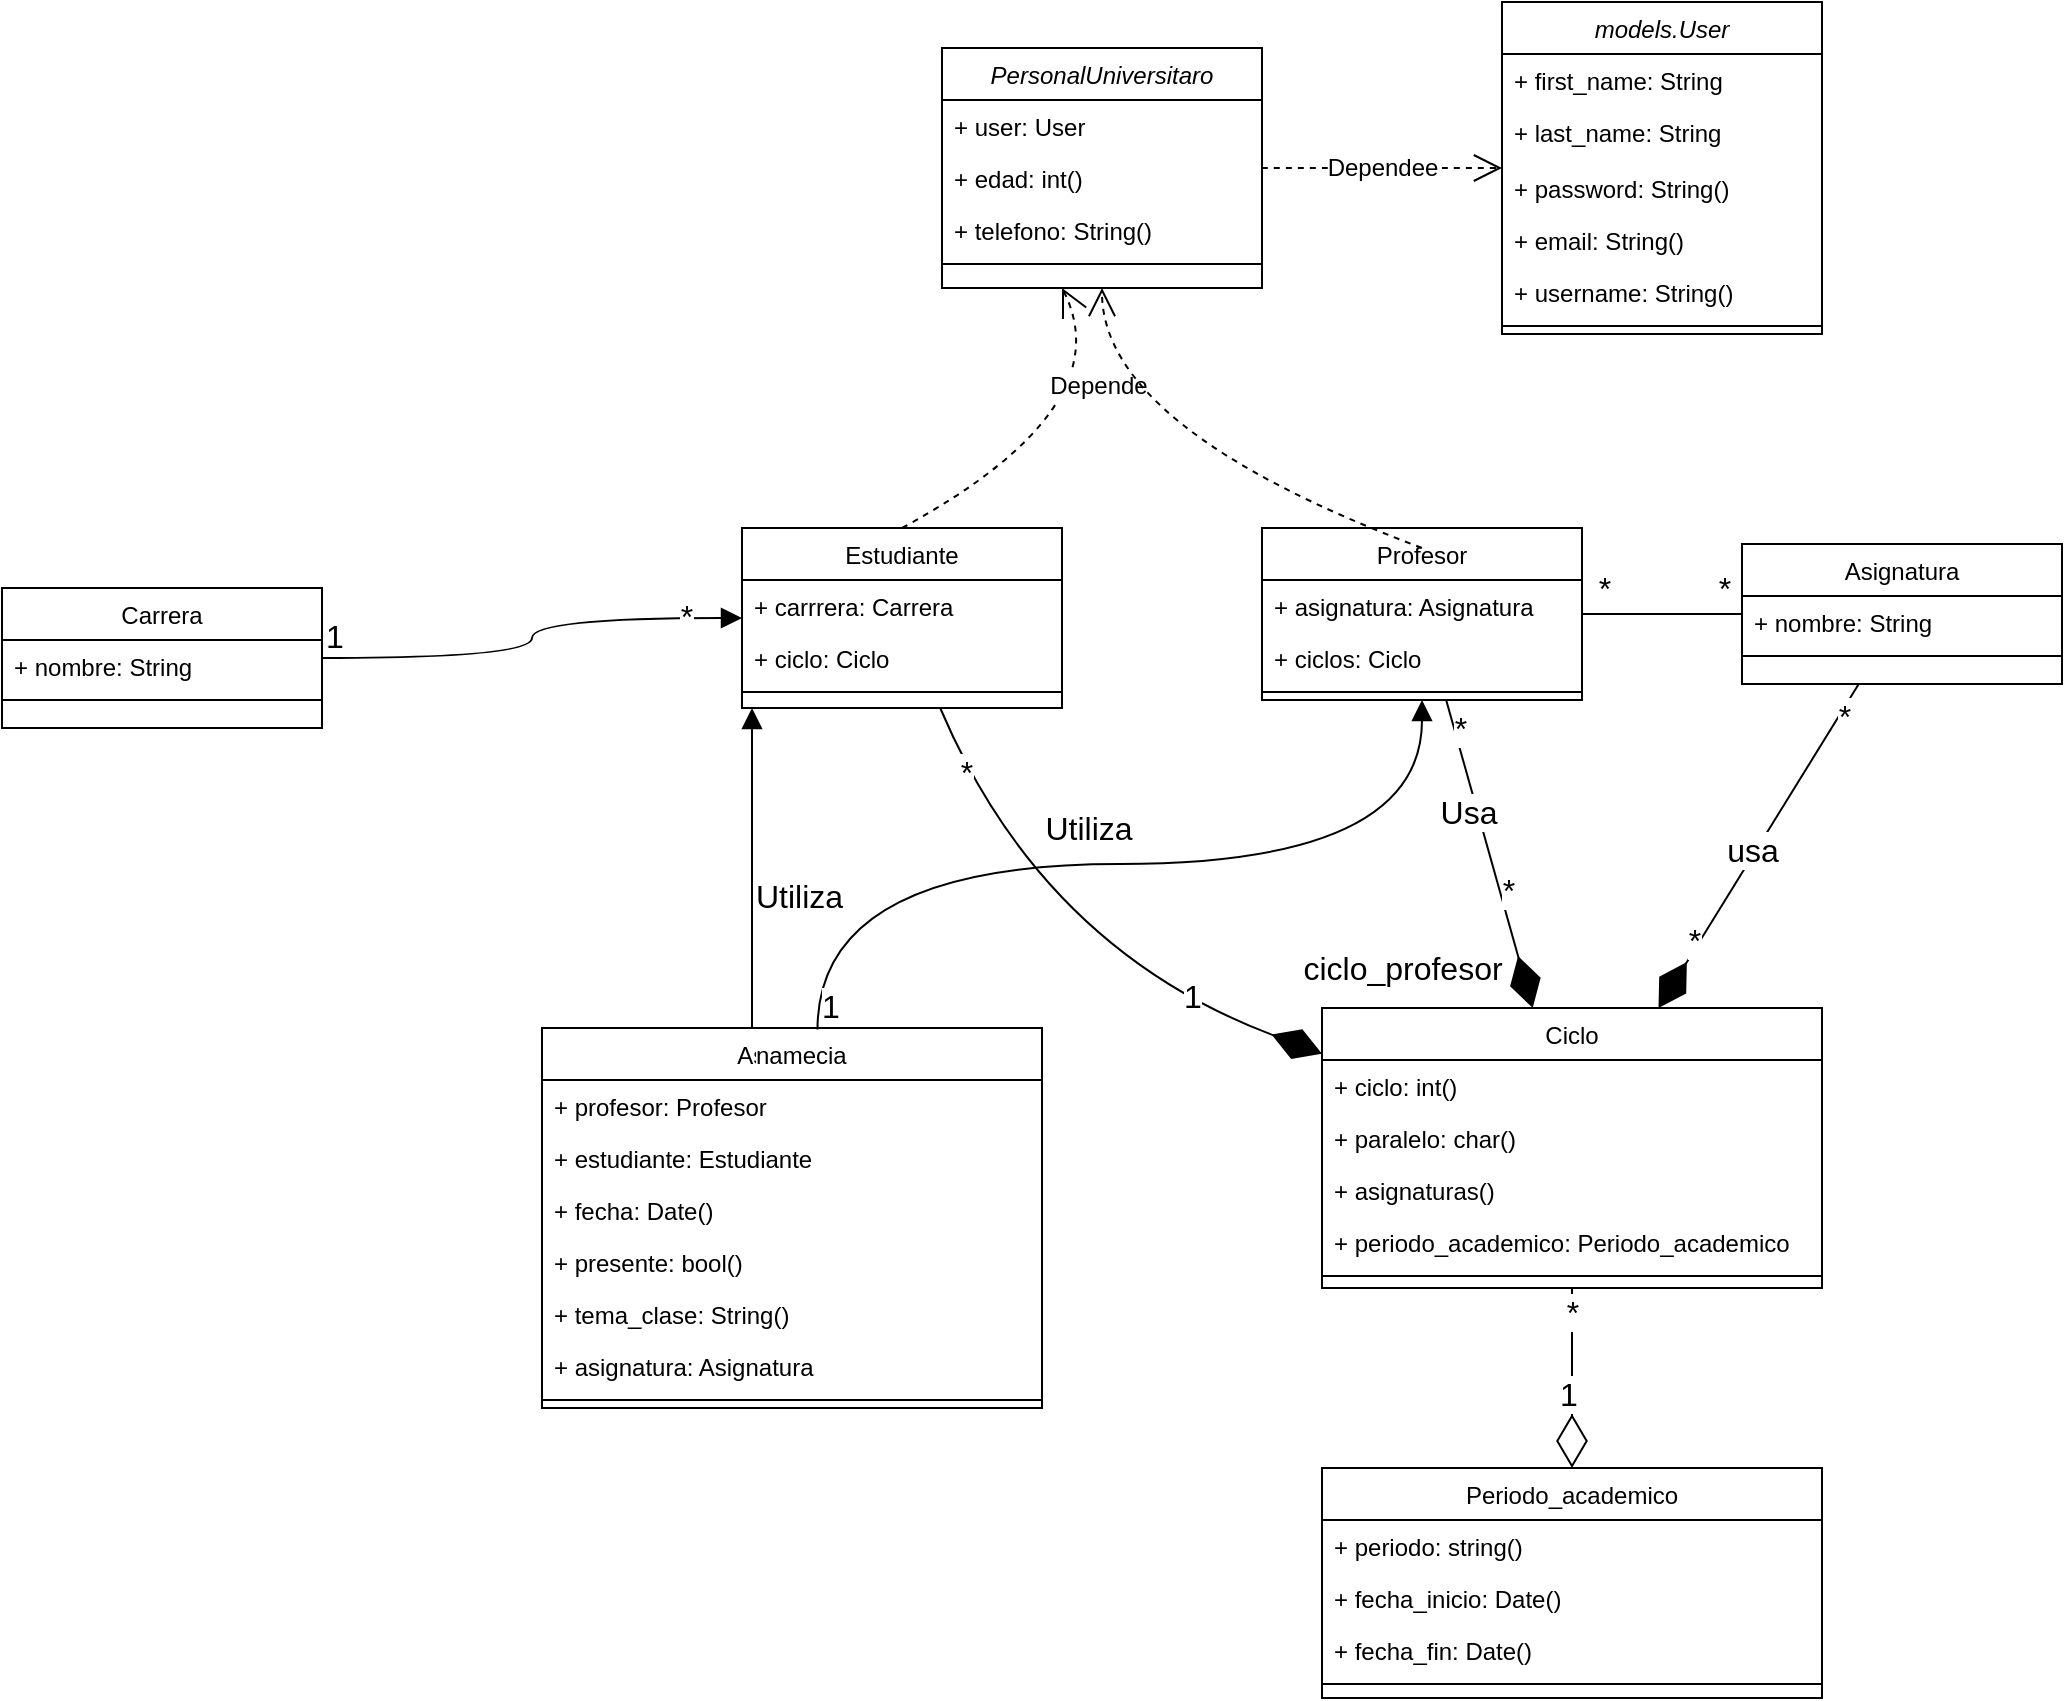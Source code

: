 <mxfile version="22.1.16" type="github">
  <diagram id="C5RBs43oDa-KdzZeNtuy" name="Page-1">
    <mxGraphModel dx="1867" dy="1245" grid="1" gridSize="10" guides="1" tooltips="1" connect="1" arrows="1" fold="1" page="1" pageScale="1" pageWidth="827" pageHeight="1169" math="0" shadow="0">
      <root>
        <mxCell id="WIyWlLk6GJQsqaUBKTNV-0" />
        <mxCell id="WIyWlLk6GJQsqaUBKTNV-1" parent="WIyWlLk6GJQsqaUBKTNV-0" />
        <mxCell id="zkfFHV4jXpPFQw0GAbJ--0" value="PersonalUniversitaro" style="swimlane;fontStyle=2;align=center;verticalAlign=top;childLayout=stackLayout;horizontal=1;startSize=26;horizontalStack=0;resizeParent=1;resizeLast=0;collapsible=1;marginBottom=0;rounded=0;shadow=0;strokeWidth=1;" parent="WIyWlLk6GJQsqaUBKTNV-1" vertex="1">
          <mxGeometry x="220" y="120" width="160" height="120" as="geometry">
            <mxRectangle x="230" y="140" width="160" height="26" as="alternateBounds" />
          </mxGeometry>
        </mxCell>
        <mxCell id="zkfFHV4jXpPFQw0GAbJ--1" value="+ user: User" style="text;align=left;verticalAlign=top;spacingLeft=4;spacingRight=4;overflow=hidden;rotatable=0;points=[[0,0.5],[1,0.5]];portConstraint=eastwest;" parent="zkfFHV4jXpPFQw0GAbJ--0" vertex="1">
          <mxGeometry y="26" width="160" height="26" as="geometry" />
        </mxCell>
        <mxCell id="zkfFHV4jXpPFQw0GAbJ--2" value="+ edad: int()" style="text;align=left;verticalAlign=top;spacingLeft=4;spacingRight=4;overflow=hidden;rotatable=0;points=[[0,0.5],[1,0.5]];portConstraint=eastwest;rounded=0;shadow=0;html=0;" parent="zkfFHV4jXpPFQw0GAbJ--0" vertex="1">
          <mxGeometry y="52" width="160" height="26" as="geometry" />
        </mxCell>
        <mxCell id="zkfFHV4jXpPFQw0GAbJ--3" value="+ telefono: String()" style="text;align=left;verticalAlign=top;spacingLeft=4;spacingRight=4;overflow=hidden;rotatable=0;points=[[0,0.5],[1,0.5]];portConstraint=eastwest;rounded=0;shadow=0;html=0;" parent="zkfFHV4jXpPFQw0GAbJ--0" vertex="1">
          <mxGeometry y="78" width="160" height="26" as="geometry" />
        </mxCell>
        <mxCell id="zkfFHV4jXpPFQw0GAbJ--4" value="" style="line;html=1;strokeWidth=1;align=left;verticalAlign=middle;spacingTop=-1;spacingLeft=3;spacingRight=3;rotatable=0;labelPosition=right;points=[];portConstraint=eastwest;" parent="zkfFHV4jXpPFQw0GAbJ--0" vertex="1">
          <mxGeometry y="104" width="160" height="8" as="geometry" />
        </mxCell>
        <mxCell id="zkfFHV4jXpPFQw0GAbJ--6" value="Estudiante" style="swimlane;fontStyle=0;align=center;verticalAlign=top;childLayout=stackLayout;horizontal=1;startSize=26;horizontalStack=0;resizeParent=1;resizeLast=0;collapsible=1;marginBottom=0;rounded=0;shadow=0;strokeWidth=1;" parent="WIyWlLk6GJQsqaUBKTNV-1" vertex="1">
          <mxGeometry x="120" y="360" width="160" height="90" as="geometry">
            <mxRectangle x="130" y="380" width="160" height="26" as="alternateBounds" />
          </mxGeometry>
        </mxCell>
        <mxCell id="zkfFHV4jXpPFQw0GAbJ--7" value="+ carrrera: Carrera" style="text;align=left;verticalAlign=top;spacingLeft=4;spacingRight=4;overflow=hidden;rotatable=0;points=[[0,0.5],[1,0.5]];portConstraint=eastwest;" parent="zkfFHV4jXpPFQw0GAbJ--6" vertex="1">
          <mxGeometry y="26" width="160" height="26" as="geometry" />
        </mxCell>
        <mxCell id="zkfFHV4jXpPFQw0GAbJ--8" value="+ ciclo: Ciclo" style="text;align=left;verticalAlign=top;spacingLeft=4;spacingRight=4;overflow=hidden;rotatable=0;points=[[0,0.5],[1,0.5]];portConstraint=eastwest;rounded=0;shadow=0;html=0;" parent="zkfFHV4jXpPFQw0GAbJ--6" vertex="1">
          <mxGeometry y="52" width="160" height="26" as="geometry" />
        </mxCell>
        <mxCell id="zkfFHV4jXpPFQw0GAbJ--9" value="" style="line;html=1;strokeWidth=1;align=left;verticalAlign=middle;spacingTop=-1;spacingLeft=3;spacingRight=3;rotatable=0;labelPosition=right;points=[];portConstraint=eastwest;" parent="zkfFHV4jXpPFQw0GAbJ--6" vertex="1">
          <mxGeometry y="78" width="160" height="8" as="geometry" />
        </mxCell>
        <mxCell id="zkfFHV4jXpPFQw0GAbJ--13" value="Profesor" style="swimlane;fontStyle=0;align=center;verticalAlign=top;childLayout=stackLayout;horizontal=1;startSize=26;horizontalStack=0;resizeParent=1;resizeLast=0;collapsible=1;marginBottom=0;rounded=0;shadow=0;strokeWidth=1;" parent="WIyWlLk6GJQsqaUBKTNV-1" vertex="1">
          <mxGeometry x="380" y="360" width="160" height="86" as="geometry">
            <mxRectangle x="340" y="380" width="170" height="26" as="alternateBounds" />
          </mxGeometry>
        </mxCell>
        <mxCell id="zkfFHV4jXpPFQw0GAbJ--14" value="+ asignatura: Asignatura" style="text;align=left;verticalAlign=top;spacingLeft=4;spacingRight=4;overflow=hidden;rotatable=0;points=[[0,0.5],[1,0.5]];portConstraint=eastwest;" parent="zkfFHV4jXpPFQw0GAbJ--13" vertex="1">
          <mxGeometry y="26" width="160" height="26" as="geometry" />
        </mxCell>
        <mxCell id="DfJTxvCbgvEAzxcpFvy_-15" value="+ ciclos: Ciclo" style="text;align=left;verticalAlign=top;spacingLeft=4;spacingRight=4;overflow=hidden;rotatable=0;points=[[0,0.5],[1,0.5]];portConstraint=eastwest;" vertex="1" parent="zkfFHV4jXpPFQw0GAbJ--13">
          <mxGeometry y="52" width="160" height="26" as="geometry" />
        </mxCell>
        <mxCell id="zkfFHV4jXpPFQw0GAbJ--15" value="" style="line;html=1;strokeWidth=1;align=left;verticalAlign=middle;spacingTop=-1;spacingLeft=3;spacingRight=3;rotatable=0;labelPosition=right;points=[];portConstraint=eastwest;" parent="zkfFHV4jXpPFQw0GAbJ--13" vertex="1">
          <mxGeometry y="78" width="160" height="8" as="geometry" />
        </mxCell>
        <mxCell id="zkfFHV4jXpPFQw0GAbJ--17" value="Asignatura" style="swimlane;fontStyle=0;align=center;verticalAlign=top;childLayout=stackLayout;horizontal=1;startSize=26;horizontalStack=0;resizeParent=1;resizeLast=0;collapsible=1;marginBottom=0;rounded=0;shadow=0;strokeWidth=1;" parent="WIyWlLk6GJQsqaUBKTNV-1" vertex="1">
          <mxGeometry x="620" y="368" width="160" height="70" as="geometry">
            <mxRectangle x="550" y="140" width="160" height="26" as="alternateBounds" />
          </mxGeometry>
        </mxCell>
        <mxCell id="zkfFHV4jXpPFQw0GAbJ--18" value="+ nombre: String" style="text;align=left;verticalAlign=top;spacingLeft=4;spacingRight=4;overflow=hidden;rotatable=0;points=[[0,0.5],[1,0.5]];portConstraint=eastwest;" parent="zkfFHV4jXpPFQw0GAbJ--17" vertex="1">
          <mxGeometry y="26" width="160" height="26" as="geometry" />
        </mxCell>
        <mxCell id="zkfFHV4jXpPFQw0GAbJ--23" value="" style="line;html=1;strokeWidth=1;align=left;verticalAlign=middle;spacingTop=-1;spacingLeft=3;spacingRight=3;rotatable=0;labelPosition=right;points=[];portConstraint=eastwest;" parent="zkfFHV4jXpPFQw0GAbJ--17" vertex="1">
          <mxGeometry y="52" width="160" height="8" as="geometry" />
        </mxCell>
        <mxCell id="DfJTxvCbgvEAzxcpFvy_-0" value="Carrera" style="swimlane;fontStyle=0;align=center;verticalAlign=top;childLayout=stackLayout;horizontal=1;startSize=26;horizontalStack=0;resizeParent=1;resizeLast=0;collapsible=1;marginBottom=0;rounded=0;shadow=0;strokeWidth=1;" vertex="1" parent="WIyWlLk6GJQsqaUBKTNV-1">
          <mxGeometry x="-250" y="390" width="160" height="70" as="geometry">
            <mxRectangle x="550" y="140" width="160" height="26" as="alternateBounds" />
          </mxGeometry>
        </mxCell>
        <mxCell id="DfJTxvCbgvEAzxcpFvy_-1" value="+ nombre: String" style="text;align=left;verticalAlign=top;spacingLeft=4;spacingRight=4;overflow=hidden;rotatable=0;points=[[0,0.5],[1,0.5]];portConstraint=eastwest;" vertex="1" parent="DfJTxvCbgvEAzxcpFvy_-0">
          <mxGeometry y="26" width="160" height="26" as="geometry" />
        </mxCell>
        <mxCell id="DfJTxvCbgvEAzxcpFvy_-2" value="" style="line;html=1;strokeWidth=1;align=left;verticalAlign=middle;spacingTop=-1;spacingLeft=3;spacingRight=3;rotatable=0;labelPosition=right;points=[];portConstraint=eastwest;" vertex="1" parent="DfJTxvCbgvEAzxcpFvy_-0">
          <mxGeometry y="52" width="160" height="8" as="geometry" />
        </mxCell>
        <mxCell id="DfJTxvCbgvEAzxcpFvy_-3" value="Ciclo" style="swimlane;fontStyle=0;align=center;verticalAlign=top;childLayout=stackLayout;horizontal=1;startSize=26;horizontalStack=0;resizeParent=1;resizeLast=0;collapsible=1;marginBottom=0;rounded=0;shadow=0;strokeWidth=1;" vertex="1" parent="WIyWlLk6GJQsqaUBKTNV-1">
          <mxGeometry x="410" y="600" width="250" height="140" as="geometry">
            <mxRectangle x="550" y="140" width="160" height="26" as="alternateBounds" />
          </mxGeometry>
        </mxCell>
        <mxCell id="DfJTxvCbgvEAzxcpFvy_-4" value="+ ciclo: int()" style="text;align=left;verticalAlign=top;spacingLeft=4;spacingRight=4;overflow=hidden;rotatable=0;points=[[0,0.5],[1,0.5]];portConstraint=eastwest;" vertex="1" parent="DfJTxvCbgvEAzxcpFvy_-3">
          <mxGeometry y="26" width="250" height="26" as="geometry" />
        </mxCell>
        <mxCell id="DfJTxvCbgvEAzxcpFvy_-6" value="+ paralelo: char()" style="text;align=left;verticalAlign=top;spacingLeft=4;spacingRight=4;overflow=hidden;rotatable=0;points=[[0,0.5],[1,0.5]];portConstraint=eastwest;" vertex="1" parent="DfJTxvCbgvEAzxcpFvy_-3">
          <mxGeometry y="52" width="250" height="26" as="geometry" />
        </mxCell>
        <mxCell id="DfJTxvCbgvEAzxcpFvy_-8" value="+ asignaturas()" style="text;align=left;verticalAlign=top;spacingLeft=4;spacingRight=4;overflow=hidden;rotatable=0;points=[[0,0.5],[1,0.5]];portConstraint=eastwest;" vertex="1" parent="DfJTxvCbgvEAzxcpFvy_-3">
          <mxGeometry y="78" width="250" height="26" as="geometry" />
        </mxCell>
        <mxCell id="DfJTxvCbgvEAzxcpFvy_-7" value="+ periodo_academico: Periodo_academico" style="text;align=left;verticalAlign=top;spacingLeft=4;spacingRight=4;overflow=hidden;rotatable=0;points=[[0,0.5],[1,0.5]];portConstraint=eastwest;" vertex="1" parent="DfJTxvCbgvEAzxcpFvy_-3">
          <mxGeometry y="104" width="250" height="26" as="geometry" />
        </mxCell>
        <mxCell id="DfJTxvCbgvEAzxcpFvy_-5" value="" style="line;html=1;strokeWidth=1;align=left;verticalAlign=middle;spacingTop=-1;spacingLeft=3;spacingRight=3;rotatable=0;labelPosition=right;points=[];portConstraint=eastwest;" vertex="1" parent="DfJTxvCbgvEAzxcpFvy_-3">
          <mxGeometry y="130" width="250" height="8" as="geometry" />
        </mxCell>
        <mxCell id="DfJTxvCbgvEAzxcpFvy_-9" value="Periodo_academico" style="swimlane;fontStyle=0;align=center;verticalAlign=top;childLayout=stackLayout;horizontal=1;startSize=26;horizontalStack=0;resizeParent=1;resizeLast=0;collapsible=1;marginBottom=0;rounded=0;shadow=0;strokeWidth=1;" vertex="1" parent="WIyWlLk6GJQsqaUBKTNV-1">
          <mxGeometry x="410" y="830" width="250" height="115" as="geometry">
            <mxRectangle x="550" y="140" width="160" height="26" as="alternateBounds" />
          </mxGeometry>
        </mxCell>
        <mxCell id="DfJTxvCbgvEAzxcpFvy_-10" value="+ periodo: string()" style="text;align=left;verticalAlign=top;spacingLeft=4;spacingRight=4;overflow=hidden;rotatable=0;points=[[0,0.5],[1,0.5]];portConstraint=eastwest;" vertex="1" parent="DfJTxvCbgvEAzxcpFvy_-9">
          <mxGeometry y="26" width="250" height="26" as="geometry" />
        </mxCell>
        <mxCell id="DfJTxvCbgvEAzxcpFvy_-11" value="+ fecha_inicio: Date()" style="text;align=left;verticalAlign=top;spacingLeft=4;spacingRight=4;overflow=hidden;rotatable=0;points=[[0,0.5],[1,0.5]];portConstraint=eastwest;" vertex="1" parent="DfJTxvCbgvEAzxcpFvy_-9">
          <mxGeometry y="52" width="250" height="26" as="geometry" />
        </mxCell>
        <mxCell id="DfJTxvCbgvEAzxcpFvy_-12" value="+ fecha_fin: Date()" style="text;align=left;verticalAlign=top;spacingLeft=4;spacingRight=4;overflow=hidden;rotatable=0;points=[[0,0.5],[1,0.5]];portConstraint=eastwest;" vertex="1" parent="DfJTxvCbgvEAzxcpFvy_-9">
          <mxGeometry y="78" width="250" height="26" as="geometry" />
        </mxCell>
        <mxCell id="DfJTxvCbgvEAzxcpFvy_-14" value="" style="line;html=1;strokeWidth=1;align=left;verticalAlign=middle;spacingTop=-1;spacingLeft=3;spacingRight=3;rotatable=0;labelPosition=right;points=[];portConstraint=eastwest;" vertex="1" parent="DfJTxvCbgvEAzxcpFvy_-9">
          <mxGeometry y="104" width="250" height="8" as="geometry" />
        </mxCell>
        <mxCell id="DfJTxvCbgvEAzxcpFvy_-16" value="Asistencia" style="swimlane;fontStyle=0;align=center;verticalAlign=top;childLayout=stackLayout;horizontal=1;startSize=26;horizontalStack=0;resizeParent=1;resizeLast=0;collapsible=1;marginBottom=0;rounded=0;shadow=0;strokeWidth=1;" vertex="1" parent="WIyWlLk6GJQsqaUBKTNV-1">
          <mxGeometry x="20" y="610" width="250" height="190" as="geometry">
            <mxRectangle x="550" y="140" width="160" height="26" as="alternateBounds" />
          </mxGeometry>
        </mxCell>
        <mxCell id="DfJTxvCbgvEAzxcpFvy_-17" value="+ profesor: Profesor" style="text;align=left;verticalAlign=top;spacingLeft=4;spacingRight=4;overflow=hidden;rotatable=0;points=[[0,0.5],[1,0.5]];portConstraint=eastwest;" vertex="1" parent="DfJTxvCbgvEAzxcpFvy_-16">
          <mxGeometry y="26" width="250" height="26" as="geometry" />
        </mxCell>
        <mxCell id="DfJTxvCbgvEAzxcpFvy_-18" value="+ estudiante: Estudiante" style="text;align=left;verticalAlign=top;spacingLeft=4;spacingRight=4;overflow=hidden;rotatable=0;points=[[0,0.5],[1,0.5]];portConstraint=eastwest;" vertex="1" parent="DfJTxvCbgvEAzxcpFvy_-16">
          <mxGeometry y="52" width="250" height="26" as="geometry" />
        </mxCell>
        <mxCell id="DfJTxvCbgvEAzxcpFvy_-19" value="+ fecha: Date()" style="text;align=left;verticalAlign=top;spacingLeft=4;spacingRight=4;overflow=hidden;rotatable=0;points=[[0,0.5],[1,0.5]];portConstraint=eastwest;" vertex="1" parent="DfJTxvCbgvEAzxcpFvy_-16">
          <mxGeometry y="78" width="250" height="26" as="geometry" />
        </mxCell>
        <mxCell id="DfJTxvCbgvEAzxcpFvy_-21" value="+ presente: bool()" style="text;align=left;verticalAlign=top;spacingLeft=4;spacingRight=4;overflow=hidden;rotatable=0;points=[[0,0.5],[1,0.5]];portConstraint=eastwest;" vertex="1" parent="DfJTxvCbgvEAzxcpFvy_-16">
          <mxGeometry y="104" width="250" height="26" as="geometry" />
        </mxCell>
        <mxCell id="DfJTxvCbgvEAzxcpFvy_-22" value="+ tema_clase: String()" style="text;align=left;verticalAlign=top;spacingLeft=4;spacingRight=4;overflow=hidden;rotatable=0;points=[[0,0.5],[1,0.5]];portConstraint=eastwest;" vertex="1" parent="DfJTxvCbgvEAzxcpFvy_-16">
          <mxGeometry y="130" width="250" height="26" as="geometry" />
        </mxCell>
        <mxCell id="DfJTxvCbgvEAzxcpFvy_-23" value="+ asignatura: Asignatura" style="text;align=left;verticalAlign=top;spacingLeft=4;spacingRight=4;overflow=hidden;rotatable=0;points=[[0,0.5],[1,0.5]];portConstraint=eastwest;" vertex="1" parent="DfJTxvCbgvEAzxcpFvy_-16">
          <mxGeometry y="156" width="250" height="26" as="geometry" />
        </mxCell>
        <mxCell id="DfJTxvCbgvEAzxcpFvy_-20" value="" style="line;html=1;strokeWidth=1;align=left;verticalAlign=middle;spacingTop=-1;spacingLeft=3;spacingRight=3;rotatable=0;labelPosition=right;points=[];portConstraint=eastwest;" vertex="1" parent="DfJTxvCbgvEAzxcpFvy_-16">
          <mxGeometry y="182" width="250" height="8" as="geometry" />
        </mxCell>
        <mxCell id="DfJTxvCbgvEAzxcpFvy_-34" value="" style="endArrow=none;html=1;rounded=0;fontSize=12;startSize=8;endSize=8;curved=1;" edge="1" parent="WIyWlLk6GJQsqaUBKTNV-1" source="zkfFHV4jXpPFQw0GAbJ--13" target="zkfFHV4jXpPFQw0GAbJ--17">
          <mxGeometry width="50" height="50" relative="1" as="geometry">
            <mxPoint x="510" y="530" as="sourcePoint" />
            <mxPoint x="560" y="480" as="targetPoint" />
          </mxGeometry>
        </mxCell>
        <mxCell id="DfJTxvCbgvEAzxcpFvy_-83" value="*" style="edgeLabel;html=1;align=center;verticalAlign=middle;resizable=0;points=[];fontSize=16;" vertex="1" connectable="0" parent="DfJTxvCbgvEAzxcpFvy_-34">
          <mxGeometry x="0.308" y="-2" relative="1" as="geometry">
            <mxPoint x="18" y="-15" as="offset" />
          </mxGeometry>
        </mxCell>
        <mxCell id="DfJTxvCbgvEAzxcpFvy_-84" value="*" style="edgeLabel;html=1;align=center;verticalAlign=middle;resizable=0;points=[];fontSize=16;" vertex="1" connectable="0" parent="DfJTxvCbgvEAzxcpFvy_-34">
          <mxGeometry x="-0.731" relative="1" as="geometry">
            <mxPoint y="-13" as="offset" />
          </mxGeometry>
        </mxCell>
        <mxCell id="DfJTxvCbgvEAzxcpFvy_-45" value="" style="endArrow=diamondThin;endFill=1;endSize=24;html=1;rounded=0;fontSize=12;curved=1;" edge="1" parent="WIyWlLk6GJQsqaUBKTNV-1" source="zkfFHV4jXpPFQw0GAbJ--6" target="DfJTxvCbgvEAzxcpFvy_-3">
          <mxGeometry width="160" relative="1" as="geometry">
            <mxPoint x="370" y="580" as="sourcePoint" />
            <mxPoint x="530" y="580" as="targetPoint" />
            <Array as="points">
              <mxPoint x="270" y="570" />
            </Array>
          </mxGeometry>
        </mxCell>
        <mxCell id="DfJTxvCbgvEAzxcpFvy_-50" value="*" style="edgeLabel;html=1;align=center;verticalAlign=middle;resizable=0;points=[];fontSize=16;" vertex="1" connectable="0" parent="DfJTxvCbgvEAzxcpFvy_-45">
          <mxGeometry x="-0.754" y="-1" relative="1" as="geometry">
            <mxPoint as="offset" />
          </mxGeometry>
        </mxCell>
        <mxCell id="DfJTxvCbgvEAzxcpFvy_-51" value="1" style="edgeLabel;html=1;align=center;verticalAlign=middle;resizable=0;points=[];fontSize=16;" vertex="1" connectable="0" parent="DfJTxvCbgvEAzxcpFvy_-45">
          <mxGeometry x="0.488" y="5" relative="1" as="geometry">
            <mxPoint y="1" as="offset" />
          </mxGeometry>
        </mxCell>
        <mxCell id="DfJTxvCbgvEAzxcpFvy_-46" value="" style="endArrow=diamondThin;endFill=1;endSize=24;html=1;rounded=0;fontSize=12;curved=1;" edge="1" parent="WIyWlLk6GJQsqaUBKTNV-1" source="zkfFHV4jXpPFQw0GAbJ--13" target="DfJTxvCbgvEAzxcpFvy_-3">
          <mxGeometry width="160" relative="1" as="geometry">
            <mxPoint x="370" y="580" as="sourcePoint" />
            <mxPoint x="530" y="580" as="targetPoint" />
          </mxGeometry>
        </mxCell>
        <mxCell id="DfJTxvCbgvEAzxcpFvy_-47" value="*" style="edgeLabel;html=1;align=center;verticalAlign=middle;resizable=0;points=[];fontSize=16;" vertex="1" connectable="0" parent="DfJTxvCbgvEAzxcpFvy_-46">
          <mxGeometry x="-0.81" y="3" relative="1" as="geometry">
            <mxPoint as="offset" />
          </mxGeometry>
        </mxCell>
        <mxCell id="DfJTxvCbgvEAzxcpFvy_-48" value="*&lt;br&gt;" style="edgeLabel;html=1;align=center;verticalAlign=middle;resizable=0;points=[];fontSize=16;" vertex="1" connectable="0" parent="DfJTxvCbgvEAzxcpFvy_-46">
          <mxGeometry x="0.057" y="1" relative="1" as="geometry">
            <mxPoint x="7" y="14" as="offset" />
          </mxGeometry>
        </mxCell>
        <mxCell id="DfJTxvCbgvEAzxcpFvy_-49" value="Usa&lt;br&gt;" style="edgeLabel;html=1;align=center;verticalAlign=middle;resizable=0;points=[];fontSize=16;" vertex="1" connectable="0" parent="DfJTxvCbgvEAzxcpFvy_-46">
          <mxGeometry x="-0.425" y="-2" relative="1" as="geometry">
            <mxPoint y="11" as="offset" />
          </mxGeometry>
        </mxCell>
        <mxCell id="DfJTxvCbgvEAzxcpFvy_-52" value="" style="endArrow=diamondThin;endFill=1;endSize=24;html=1;rounded=0;fontSize=12;curved=1;" edge="1" parent="WIyWlLk6GJQsqaUBKTNV-1" source="zkfFHV4jXpPFQw0GAbJ--17" target="DfJTxvCbgvEAzxcpFvy_-3">
          <mxGeometry width="160" relative="1" as="geometry">
            <mxPoint x="460" y="530" as="sourcePoint" />
            <mxPoint x="620" y="530" as="targetPoint" />
          </mxGeometry>
        </mxCell>
        <mxCell id="DfJTxvCbgvEAzxcpFvy_-53" value="*" style="edgeLabel;html=1;align=center;verticalAlign=middle;resizable=0;points=[];fontSize=16;" vertex="1" connectable="0" parent="DfJTxvCbgvEAzxcpFvy_-52">
          <mxGeometry x="0.593" y="-3" relative="1" as="geometry">
            <mxPoint as="offset" />
          </mxGeometry>
        </mxCell>
        <mxCell id="DfJTxvCbgvEAzxcpFvy_-54" value="*&lt;br&gt;" style="edgeLabel;html=1;align=center;verticalAlign=middle;resizable=0;points=[];fontSize=16;" vertex="1" connectable="0" parent="DfJTxvCbgvEAzxcpFvy_-52">
          <mxGeometry x="-0.821" y="2" relative="1" as="geometry">
            <mxPoint as="offset" />
          </mxGeometry>
        </mxCell>
        <mxCell id="DfJTxvCbgvEAzxcpFvy_-55" value="usa" style="edgeLabel;html=1;align=center;verticalAlign=middle;resizable=0;points=[];fontSize=16;" vertex="1" connectable="0" parent="DfJTxvCbgvEAzxcpFvy_-52">
          <mxGeometry x="0.035" y="-2" relative="1" as="geometry">
            <mxPoint as="offset" />
          </mxGeometry>
        </mxCell>
        <mxCell id="DfJTxvCbgvEAzxcpFvy_-85" value="ciclo_profesor" style="edgeLabel;html=1;align=center;verticalAlign=middle;resizable=0;points=[];fontSize=16;" vertex="1" connectable="0" parent="DfJTxvCbgvEAzxcpFvy_-52">
          <mxGeometry x="0.443" y="2" relative="1" as="geometry">
            <mxPoint x="-158" y="24" as="offset" />
          </mxGeometry>
        </mxCell>
        <mxCell id="DfJTxvCbgvEAzxcpFvy_-56" value="Utiliza" style="edgeLabel;html=1;align=center;verticalAlign=middle;resizable=0;points=[];fontSize=16;" vertex="1" connectable="0" parent="WIyWlLk6GJQsqaUBKTNV-1">
          <mxGeometry x="440.004" y="489.998" as="geometry">
            <mxPoint x="-147" y="20" as="offset" />
          </mxGeometry>
        </mxCell>
        <mxCell id="DfJTxvCbgvEAzxcpFvy_-57" value="" style="endArrow=diamondThin;endFill=0;endSize=24;html=1;rounded=0;fontSize=12;curved=1;" edge="1" parent="WIyWlLk6GJQsqaUBKTNV-1" source="DfJTxvCbgvEAzxcpFvy_-3" target="DfJTxvCbgvEAzxcpFvy_-9">
          <mxGeometry width="160" relative="1" as="geometry">
            <mxPoint x="530" y="620" as="sourcePoint" />
            <mxPoint x="690" y="620" as="targetPoint" />
          </mxGeometry>
        </mxCell>
        <mxCell id="DfJTxvCbgvEAzxcpFvy_-58" value="1" style="edgeLabel;html=1;align=center;verticalAlign=middle;resizable=0;points=[];fontSize=16;" vertex="1" connectable="0" parent="DfJTxvCbgvEAzxcpFvy_-57">
          <mxGeometry x="0.179" y="-2" relative="1" as="geometry">
            <mxPoint as="offset" />
          </mxGeometry>
        </mxCell>
        <mxCell id="DfJTxvCbgvEAzxcpFvy_-59" value="*&lt;br&gt;" style="edgeLabel;html=1;align=center;verticalAlign=middle;resizable=0;points=[];fontSize=16;" vertex="1" connectable="0" parent="DfJTxvCbgvEAzxcpFvy_-57">
          <mxGeometry x="-0.728" relative="1" as="geometry">
            <mxPoint as="offset" />
          </mxGeometry>
        </mxCell>
        <mxCell id="DfJTxvCbgvEAzxcpFvy_-62" value="Depende&lt;br&gt;" style="endArrow=open;endSize=12;dashed=1;html=1;rounded=0;fontSize=12;curved=1;exitX=0.5;exitY=0;exitDx=0;exitDy=0;" edge="1" parent="WIyWlLk6GJQsqaUBKTNV-1" source="zkfFHV4jXpPFQw0GAbJ--6">
          <mxGeometry x="0.463" y="6" width="160" relative="1" as="geometry">
            <mxPoint x="170" y="490" as="sourcePoint" />
            <mxPoint x="280" y="240" as="targetPoint" />
            <Array as="points">
              <mxPoint x="310" y="300" />
            </Array>
            <mxPoint as="offset" />
          </mxGeometry>
        </mxCell>
        <mxCell id="DfJTxvCbgvEAzxcpFvy_-64" value="" style="endArrow=open;endSize=12;dashed=1;html=1;rounded=0;fontSize=12;curved=1;entryX=0.5;entryY=1;entryDx=0;entryDy=0;exitX=0.5;exitY=0.116;exitDx=0;exitDy=0;exitPerimeter=0;" edge="1" parent="WIyWlLk6GJQsqaUBKTNV-1" source="zkfFHV4jXpPFQw0GAbJ--13" target="zkfFHV4jXpPFQw0GAbJ--0">
          <mxGeometry width="160" relative="1" as="geometry">
            <mxPoint x="170" y="490" as="sourcePoint" />
            <mxPoint x="330" y="490" as="targetPoint" />
            <Array as="points">
              <mxPoint x="300" y="310" />
            </Array>
          </mxGeometry>
        </mxCell>
        <mxCell id="DfJTxvCbgvEAzxcpFvy_-65" value="models.User" style="swimlane;fontStyle=2;align=center;verticalAlign=top;childLayout=stackLayout;horizontal=1;startSize=26;horizontalStack=0;resizeParent=1;resizeLast=0;collapsible=1;marginBottom=0;rounded=0;shadow=0;strokeWidth=1;" vertex="1" parent="WIyWlLk6GJQsqaUBKTNV-1">
          <mxGeometry x="500" y="97" width="160" height="166" as="geometry">
            <mxRectangle x="230" y="140" width="160" height="26" as="alternateBounds" />
          </mxGeometry>
        </mxCell>
        <mxCell id="DfJTxvCbgvEAzxcpFvy_-66" value="+ first_name: String" style="text;align=left;verticalAlign=top;spacingLeft=4;spacingRight=4;overflow=hidden;rotatable=0;points=[[0,0.5],[1,0.5]];portConstraint=eastwest;" vertex="1" parent="DfJTxvCbgvEAzxcpFvy_-65">
          <mxGeometry y="26" width="160" height="26" as="geometry" />
        </mxCell>
        <mxCell id="DfJTxvCbgvEAzxcpFvy_-67" value="+ last_name: String" style="text;align=left;verticalAlign=top;spacingLeft=4;spacingRight=4;overflow=hidden;rotatable=0;points=[[0,0.5],[1,0.5]];portConstraint=eastwest;rounded=0;shadow=0;html=0;" vertex="1" parent="DfJTxvCbgvEAzxcpFvy_-65">
          <mxGeometry y="52" width="160" height="28" as="geometry" />
        </mxCell>
        <mxCell id="DfJTxvCbgvEAzxcpFvy_-68" value="+ password: String()" style="text;align=left;verticalAlign=top;spacingLeft=4;spacingRight=4;overflow=hidden;rotatable=0;points=[[0,0.5],[1,0.5]];portConstraint=eastwest;rounded=0;shadow=0;html=0;" vertex="1" parent="DfJTxvCbgvEAzxcpFvy_-65">
          <mxGeometry y="80" width="160" height="26" as="geometry" />
        </mxCell>
        <mxCell id="DfJTxvCbgvEAzxcpFvy_-70" value="+ email: String()" style="text;align=left;verticalAlign=top;spacingLeft=4;spacingRight=4;overflow=hidden;rotatable=0;points=[[0,0.5],[1,0.5]];portConstraint=eastwest;rounded=0;shadow=0;html=0;" vertex="1" parent="DfJTxvCbgvEAzxcpFvy_-65">
          <mxGeometry y="106" width="160" height="26" as="geometry" />
        </mxCell>
        <mxCell id="DfJTxvCbgvEAzxcpFvy_-71" value="+ username: String()" style="text;align=left;verticalAlign=top;spacingLeft=4;spacingRight=4;overflow=hidden;rotatable=0;points=[[0,0.5],[1,0.5]];portConstraint=eastwest;rounded=0;shadow=0;html=0;" vertex="1" parent="DfJTxvCbgvEAzxcpFvy_-65">
          <mxGeometry y="132" width="160" height="26" as="geometry" />
        </mxCell>
        <mxCell id="DfJTxvCbgvEAzxcpFvy_-69" value="" style="line;html=1;strokeWidth=1;align=left;verticalAlign=middle;spacingTop=-1;spacingLeft=3;spacingRight=3;rotatable=0;labelPosition=right;points=[];portConstraint=eastwest;" vertex="1" parent="DfJTxvCbgvEAzxcpFvy_-65">
          <mxGeometry y="158" width="160" height="8" as="geometry" />
        </mxCell>
        <mxCell id="DfJTxvCbgvEAzxcpFvy_-74" value="Dependee" style="endArrow=open;endSize=12;dashed=1;html=1;rounded=0;fontSize=12;curved=1;" edge="1" parent="WIyWlLk6GJQsqaUBKTNV-1" source="zkfFHV4jXpPFQw0GAbJ--0" target="DfJTxvCbgvEAzxcpFvy_-65">
          <mxGeometry width="160" relative="1" as="geometry">
            <mxPoint x="330" y="40" as="sourcePoint" />
            <mxPoint x="490" y="40" as="targetPoint" />
          </mxGeometry>
        </mxCell>
        <mxCell id="DfJTxvCbgvEAzxcpFvy_-75" value="name" style="endArrow=block;endFill=1;html=1;edgeStyle=orthogonalEdgeStyle;align=left;verticalAlign=top;rounded=0;fontSize=12;startSize=8;endSize=8;curved=1;" edge="1" parent="WIyWlLk6GJQsqaUBKTNV-1" source="DfJTxvCbgvEAzxcpFvy_-16" target="zkfFHV4jXpPFQw0GAbJ--6">
          <mxGeometry x="-1" relative="1" as="geometry">
            <mxPoint x="20" y="400" as="sourcePoint" />
            <mxPoint x="180" y="400" as="targetPoint" />
            <Array as="points">
              <mxPoint x="125" y="490" />
              <mxPoint x="125" y="490" />
            </Array>
          </mxGeometry>
        </mxCell>
        <mxCell id="DfJTxvCbgvEAzxcpFvy_-76" value="Utiliza" style="edgeLabel;resizable=0;html=1;align=left;verticalAlign=bottom;fontSize=16;" connectable="0" vertex="1" parent="DfJTxvCbgvEAzxcpFvy_-75">
          <mxGeometry x="-1" relative="1" as="geometry">
            <mxPoint y="-55" as="offset" />
          </mxGeometry>
        </mxCell>
        <mxCell id="DfJTxvCbgvEAzxcpFvy_-77" value="" style="endArrow=block;endFill=1;html=1;edgeStyle=orthogonalEdgeStyle;align=left;verticalAlign=top;rounded=0;fontSize=12;startSize=8;endSize=8;curved=1;exitX=0.551;exitY=0.004;exitDx=0;exitDy=0;exitPerimeter=0;" edge="1" parent="WIyWlLk6GJQsqaUBKTNV-1" source="DfJTxvCbgvEAzxcpFvy_-16" target="zkfFHV4jXpPFQw0GAbJ--13">
          <mxGeometry x="-0.717" y="-60" relative="1" as="geometry">
            <mxPoint x="170" y="510" as="sourcePoint" />
            <mxPoint x="330" y="510" as="targetPoint" />
            <mxPoint as="offset" />
          </mxGeometry>
        </mxCell>
        <mxCell id="DfJTxvCbgvEAzxcpFvy_-78" value="1" style="edgeLabel;resizable=0;html=1;align=left;verticalAlign=bottom;fontSize=16;" connectable="0" vertex="1" parent="DfJTxvCbgvEAzxcpFvy_-77">
          <mxGeometry x="-1" relative="1" as="geometry" />
        </mxCell>
        <mxCell id="DfJTxvCbgvEAzxcpFvy_-80" value="" style="endArrow=block;endFill=1;html=1;edgeStyle=orthogonalEdgeStyle;align=left;verticalAlign=top;rounded=0;fontSize=12;startSize=8;endSize=8;curved=1;" edge="1" parent="WIyWlLk6GJQsqaUBKTNV-1" source="DfJTxvCbgvEAzxcpFvy_-0" target="zkfFHV4jXpPFQw0GAbJ--6">
          <mxGeometry x="-0.826" y="-55" relative="1" as="geometry">
            <mxPoint x="20" y="390" as="sourcePoint" />
            <mxPoint x="180" y="390" as="targetPoint" />
            <mxPoint as="offset" />
          </mxGeometry>
        </mxCell>
        <mxCell id="DfJTxvCbgvEAzxcpFvy_-81" value="1" style="edgeLabel;resizable=0;html=1;align=left;verticalAlign=bottom;fontSize=16;" connectable="0" vertex="1" parent="DfJTxvCbgvEAzxcpFvy_-80">
          <mxGeometry x="-1" relative="1" as="geometry" />
        </mxCell>
        <mxCell id="DfJTxvCbgvEAzxcpFvy_-82" value="*&lt;br&gt;" style="edgeLabel;html=1;align=center;verticalAlign=middle;resizable=0;points=[];fontSize=16;" vertex="1" connectable="0" parent="DfJTxvCbgvEAzxcpFvy_-80">
          <mxGeometry x="0.753" y="1" relative="1" as="geometry">
            <mxPoint as="offset" />
          </mxGeometry>
        </mxCell>
      </root>
    </mxGraphModel>
  </diagram>
</mxfile>

